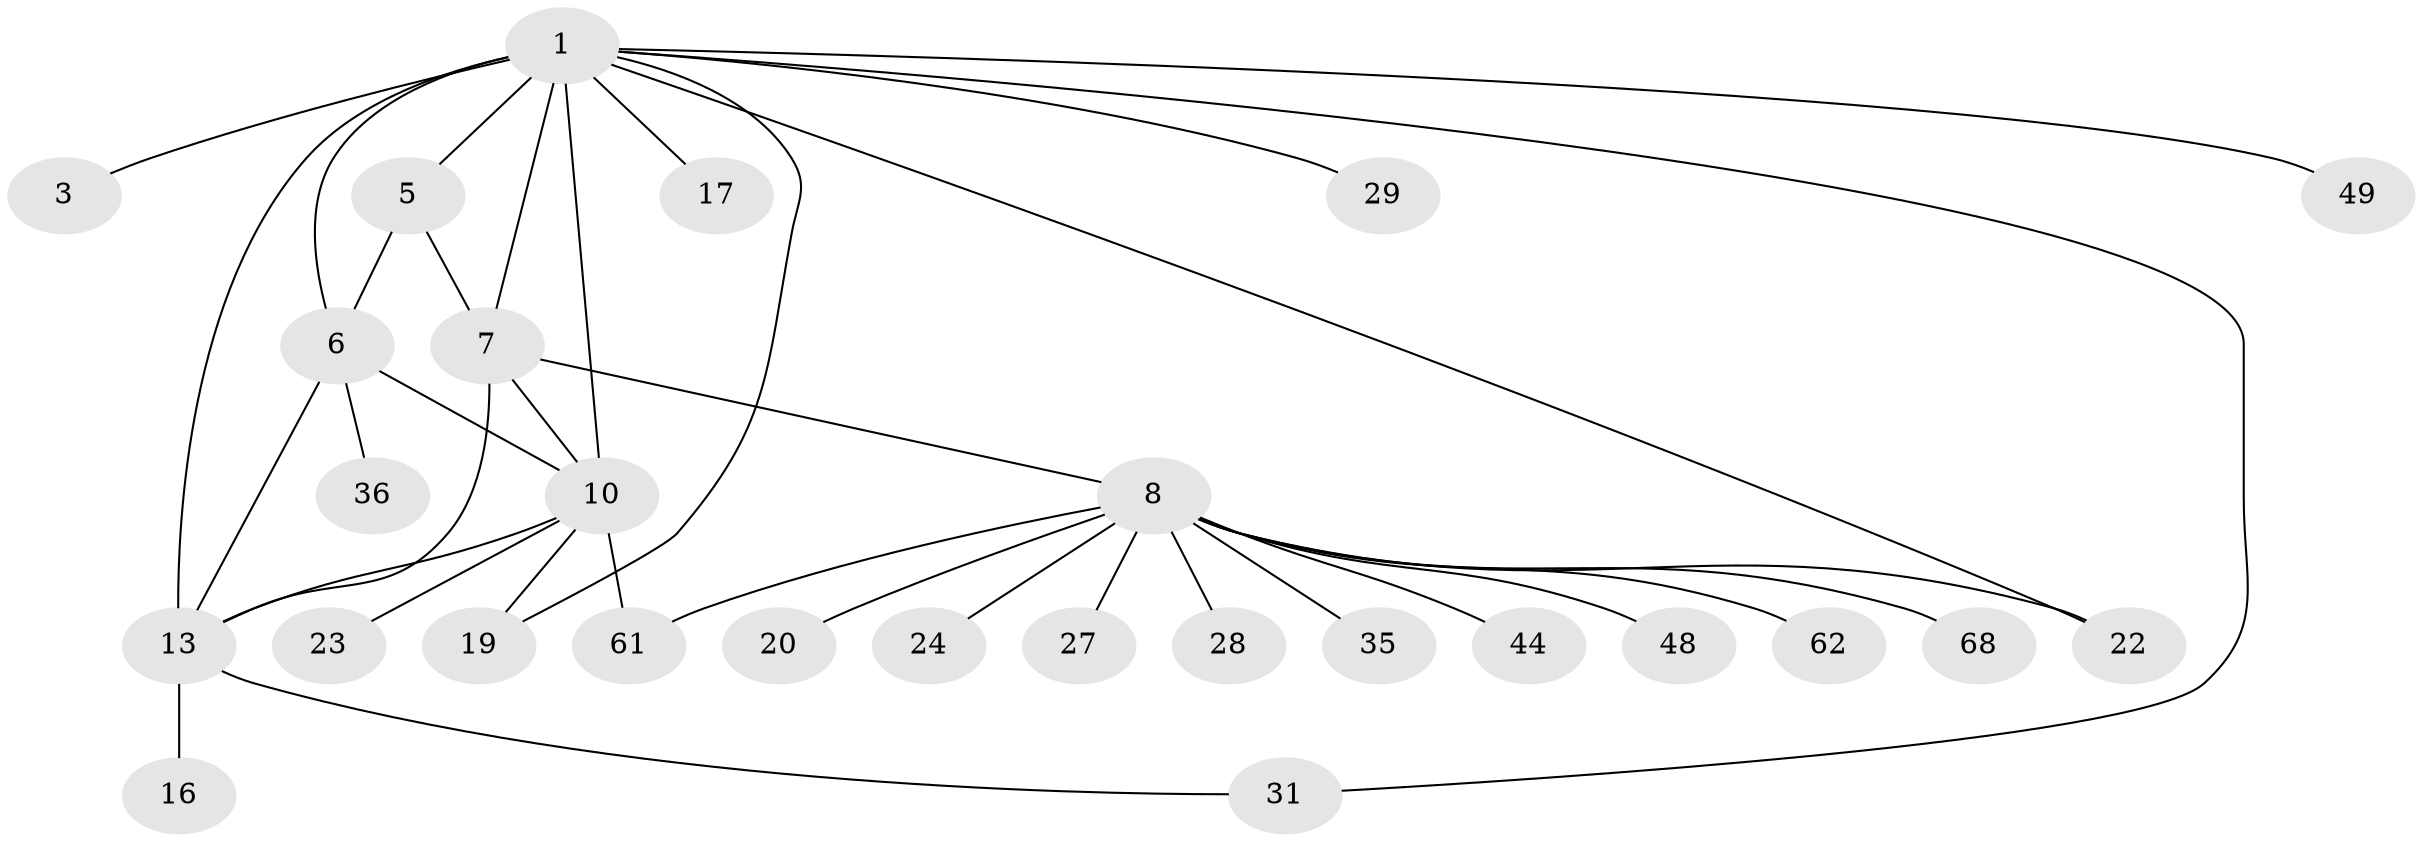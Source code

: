 // original degree distribution, {10: 0.014705882352941176, 5: 0.08823529411764706, 2: 0.16176470588235295, 7: 0.014705882352941176, 4: 0.04411764705882353, 13: 0.014705882352941176, 9: 0.029411764705882353, 6: 0.014705882352941176, 3: 0.08823529411764706, 1: 0.5294117647058824}
// Generated by graph-tools (version 1.1) at 2025/19/03/04/25 18:19:34]
// undirected, 27 vertices, 37 edges
graph export_dot {
graph [start="1"]
  node [color=gray90,style=filled];
  1 [super="+2+33+42+46+54"];
  3;
  5 [super="+47"];
  6;
  7 [super="+9+55"];
  8;
  10 [super="+66+11+12"];
  13 [super="+21+60+57+14+38+15"];
  16;
  17 [super="+30"];
  19 [super="+50"];
  20;
  22 [super="+53"];
  23 [super="+51+43"];
  24;
  27 [super="+63"];
  28;
  29;
  31;
  35;
  36;
  44;
  48;
  49;
  61;
  62;
  68;
  1 -- 3 [weight=2];
  1 -- 10 [weight=2];
  1 -- 22;
  1 -- 29;
  1 -- 13 [weight=3];
  1 -- 5;
  1 -- 6;
  1 -- 7;
  1 -- 17;
  1 -- 49;
  1 -- 19;
  1 -- 31;
  5 -- 6;
  5 -- 7;
  6 -- 36;
  6 -- 13;
  6 -- 10;
  7 -- 8 [weight=2];
  7 -- 13 [weight=2];
  7 -- 10;
  8 -- 20;
  8 -- 22;
  8 -- 24;
  8 -- 27;
  8 -- 28;
  8 -- 35;
  8 -- 44;
  8 -- 48;
  8 -- 61;
  8 -- 62;
  8 -- 68;
  10 -- 13;
  10 -- 19;
  10 -- 23;
  10 -- 61;
  13 -- 16;
  13 -- 31;
}
